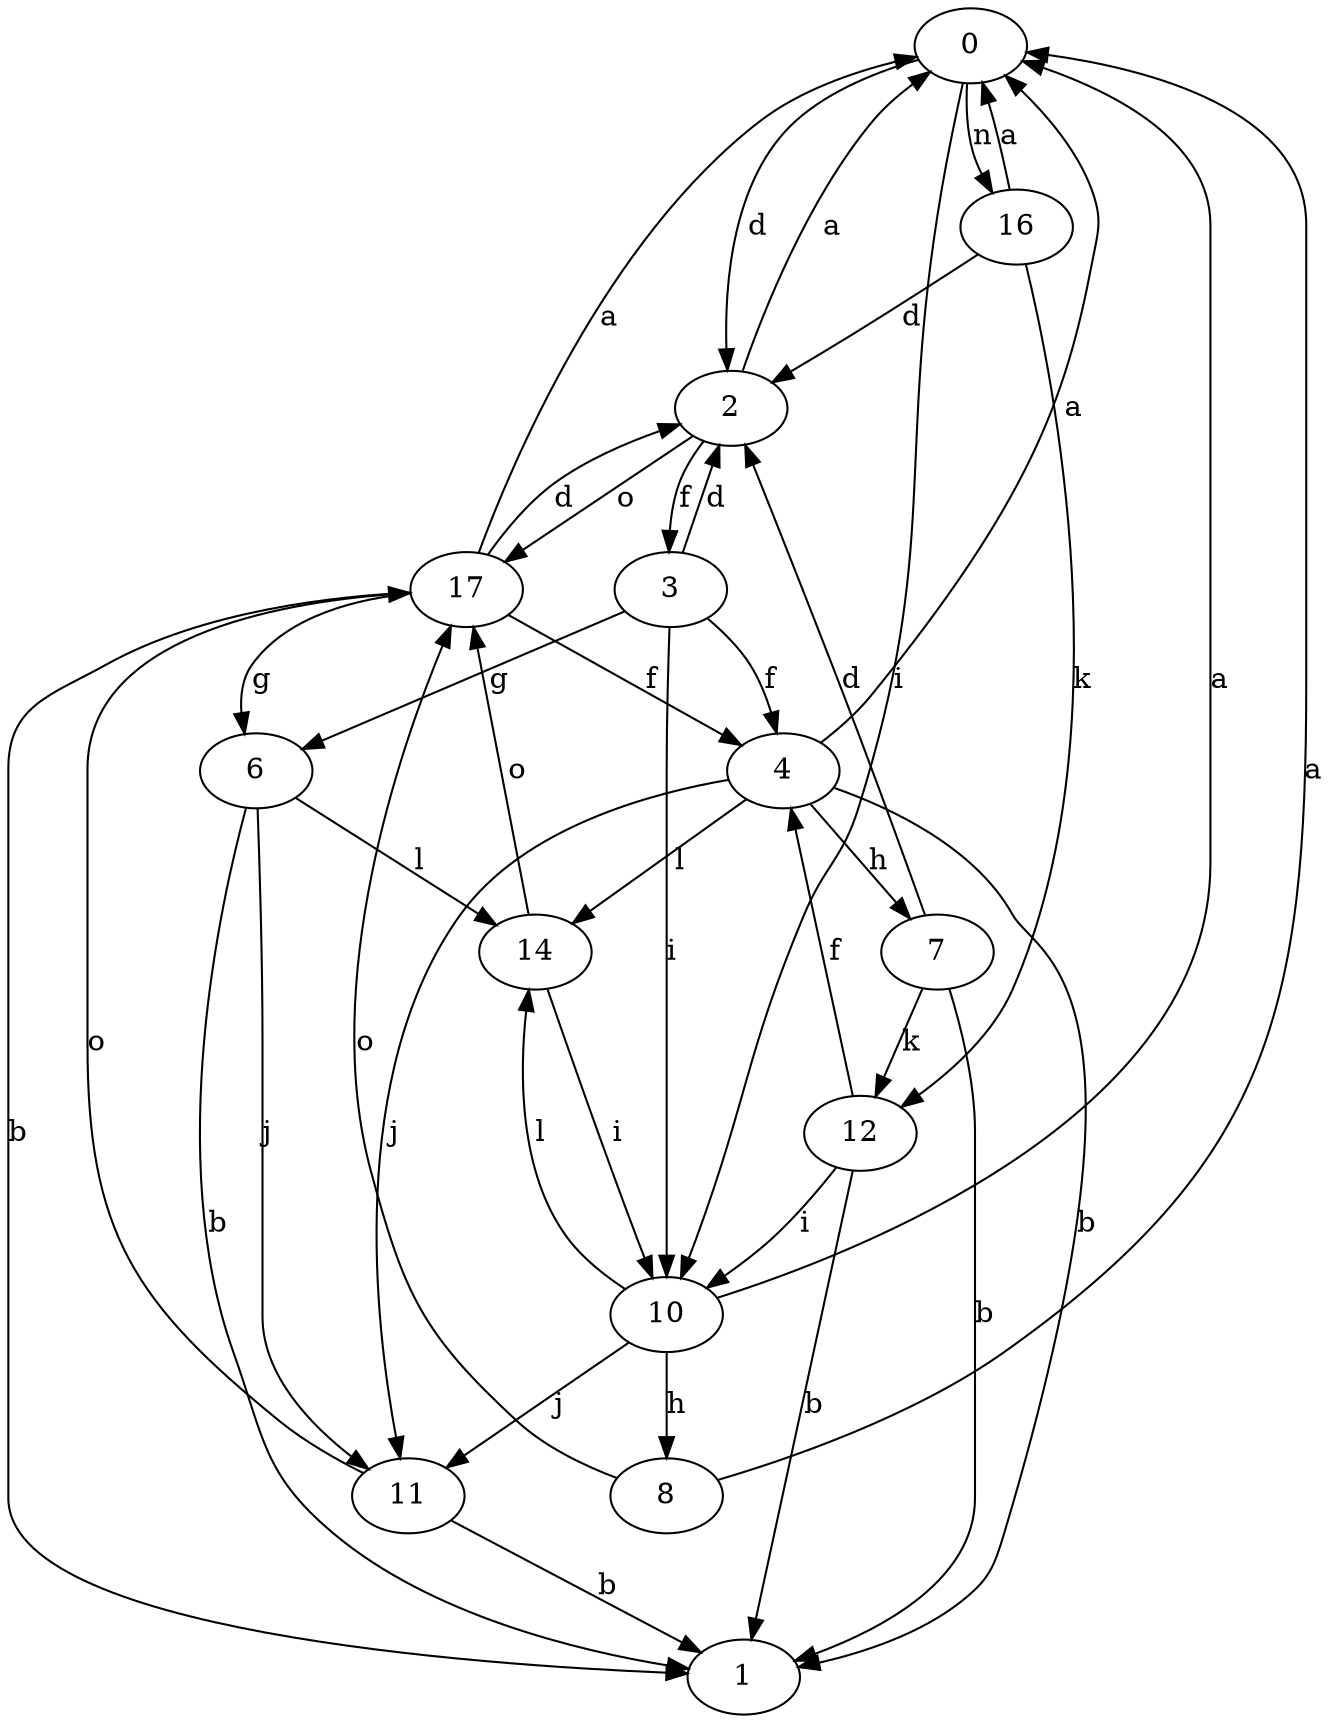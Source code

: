 strict digraph  {
0;
1;
2;
3;
4;
6;
7;
8;
10;
11;
12;
14;
16;
17;
0 -> 2  [label=d];
0 -> 10  [label=i];
0 -> 16  [label=n];
2 -> 0  [label=a];
2 -> 3  [label=f];
2 -> 17  [label=o];
3 -> 2  [label=d];
3 -> 4  [label=f];
3 -> 6  [label=g];
3 -> 10  [label=i];
4 -> 0  [label=a];
4 -> 1  [label=b];
4 -> 7  [label=h];
4 -> 11  [label=j];
4 -> 14  [label=l];
6 -> 1  [label=b];
6 -> 11  [label=j];
6 -> 14  [label=l];
7 -> 1  [label=b];
7 -> 2  [label=d];
7 -> 12  [label=k];
8 -> 0  [label=a];
8 -> 17  [label=o];
10 -> 0  [label=a];
10 -> 8  [label=h];
10 -> 11  [label=j];
10 -> 14  [label=l];
11 -> 1  [label=b];
11 -> 17  [label=o];
12 -> 1  [label=b];
12 -> 4  [label=f];
12 -> 10  [label=i];
14 -> 10  [label=i];
14 -> 17  [label=o];
16 -> 0  [label=a];
16 -> 2  [label=d];
16 -> 12  [label=k];
17 -> 0  [label=a];
17 -> 1  [label=b];
17 -> 2  [label=d];
17 -> 4  [label=f];
17 -> 6  [label=g];
}
